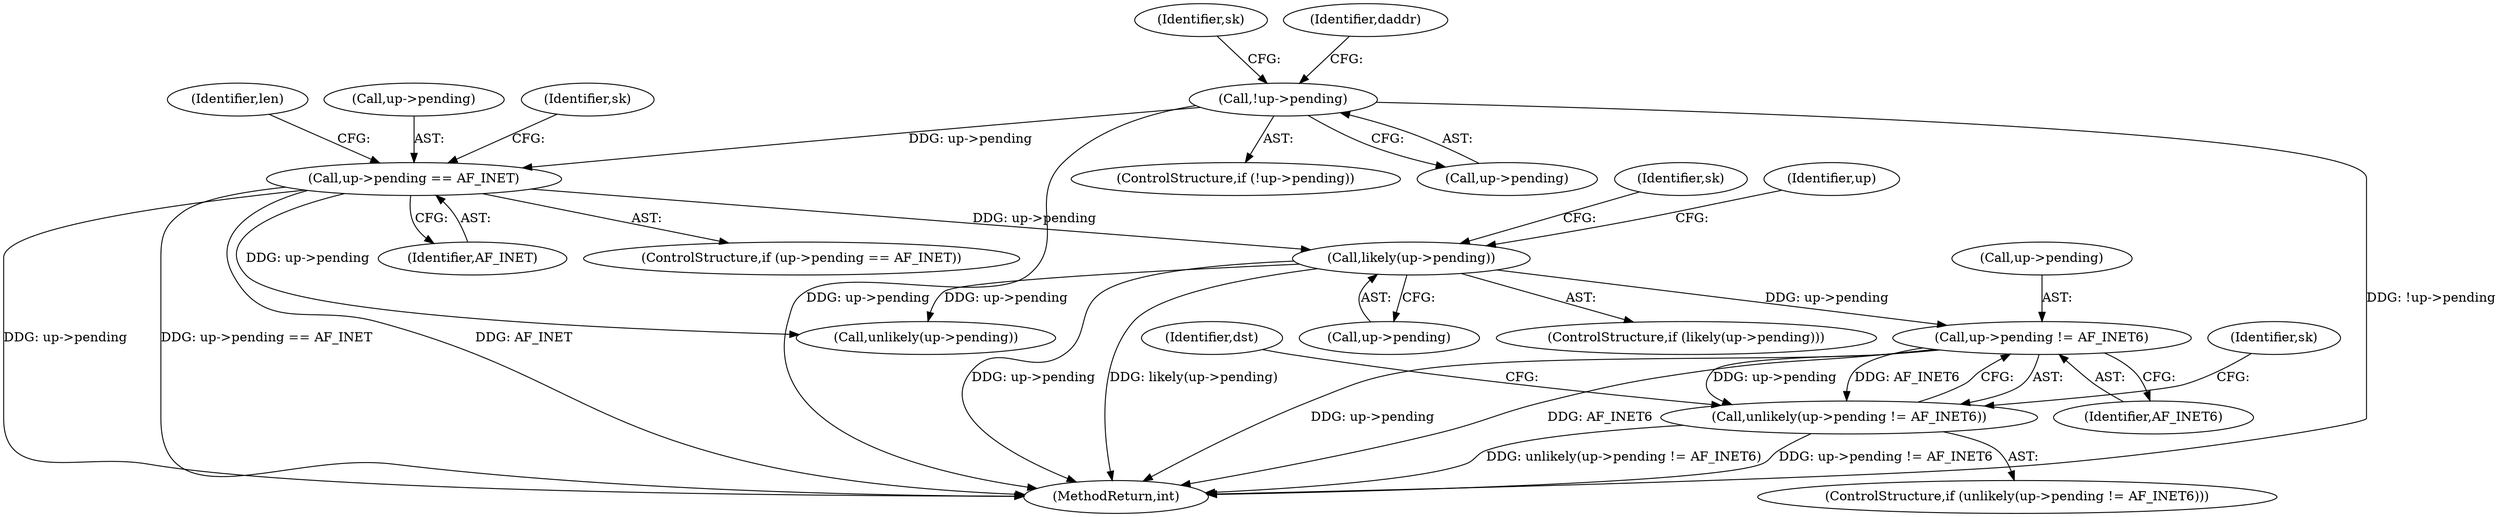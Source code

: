 digraph "0_linux_45f6fad84cc305103b28d73482b344d7f5b76f39_18@pointer" {
"1000374" [label="(Call,up->pending != AF_INET6)"];
"1000367" [label="(Call,likely(up->pending))"];
"1000333" [label="(Call,up->pending == AF_INET)"];
"1000248" [label="(Call,!up->pending)"];
"1000373" [label="(Call,unlikely(up->pending != AF_INET6))"];
"1000874" [label="(Call,unlikely(up->pending))"];
"1000374" [label="(Call,up->pending != AF_INET6)"];
"1000345" [label="(Identifier,len)"];
"1000247" [label="(ControlStructure,if (!up->pending))"];
"1000334" [label="(Call,up->pending)"];
"1000367" [label="(Call,likely(up->pending))"];
"1000256" [label="(Identifier,sk)"];
"1000270" [label="(Identifier,daddr)"];
"1000372" [label="(ControlStructure,if (unlikely(up->pending != AF_INET6)))"];
"1000386" [label="(Identifier,dst)"];
"1000332" [label="(ControlStructure,if (up->pending == AF_INET))"];
"1000373" [label="(Call,unlikely(up->pending != AF_INET6))"];
"1000249" [label="(Call,up->pending)"];
"1000381" [label="(Identifier,sk)"];
"1000248" [label="(Call,!up->pending)"];
"1000340" [label="(Identifier,sk)"];
"1000337" [label="(Identifier,AF_INET)"];
"1000390" [label="(Identifier,sk)"];
"1000376" [label="(Identifier,up)"];
"1000375" [label="(Call,up->pending)"];
"1001043" [label="(MethodReturn,int)"];
"1000368" [label="(Call,up->pending)"];
"1000333" [label="(Call,up->pending == AF_INET)"];
"1000378" [label="(Identifier,AF_INET6)"];
"1000366" [label="(ControlStructure,if (likely(up->pending)))"];
"1000374" -> "1000373"  [label="AST: "];
"1000374" -> "1000378"  [label="CFG: "];
"1000375" -> "1000374"  [label="AST: "];
"1000378" -> "1000374"  [label="AST: "];
"1000373" -> "1000374"  [label="CFG: "];
"1000374" -> "1001043"  [label="DDG: up->pending"];
"1000374" -> "1001043"  [label="DDG: AF_INET6"];
"1000374" -> "1000373"  [label="DDG: up->pending"];
"1000374" -> "1000373"  [label="DDG: AF_INET6"];
"1000367" -> "1000374"  [label="DDG: up->pending"];
"1000367" -> "1000366"  [label="AST: "];
"1000367" -> "1000368"  [label="CFG: "];
"1000368" -> "1000367"  [label="AST: "];
"1000376" -> "1000367"  [label="CFG: "];
"1000390" -> "1000367"  [label="CFG: "];
"1000367" -> "1001043"  [label="DDG: up->pending"];
"1000367" -> "1001043"  [label="DDG: likely(up->pending)"];
"1000333" -> "1000367"  [label="DDG: up->pending"];
"1000367" -> "1000874"  [label="DDG: up->pending"];
"1000333" -> "1000332"  [label="AST: "];
"1000333" -> "1000337"  [label="CFG: "];
"1000334" -> "1000333"  [label="AST: "];
"1000337" -> "1000333"  [label="AST: "];
"1000340" -> "1000333"  [label="CFG: "];
"1000345" -> "1000333"  [label="CFG: "];
"1000333" -> "1001043"  [label="DDG: up->pending"];
"1000333" -> "1001043"  [label="DDG: up->pending == AF_INET"];
"1000333" -> "1001043"  [label="DDG: AF_INET"];
"1000248" -> "1000333"  [label="DDG: up->pending"];
"1000333" -> "1000874"  [label="DDG: up->pending"];
"1000248" -> "1000247"  [label="AST: "];
"1000248" -> "1000249"  [label="CFG: "];
"1000249" -> "1000248"  [label="AST: "];
"1000256" -> "1000248"  [label="CFG: "];
"1000270" -> "1000248"  [label="CFG: "];
"1000248" -> "1001043"  [label="DDG: !up->pending"];
"1000248" -> "1001043"  [label="DDG: up->pending"];
"1000373" -> "1000372"  [label="AST: "];
"1000381" -> "1000373"  [label="CFG: "];
"1000386" -> "1000373"  [label="CFG: "];
"1000373" -> "1001043"  [label="DDG: unlikely(up->pending != AF_INET6)"];
"1000373" -> "1001043"  [label="DDG: up->pending != AF_INET6"];
}
